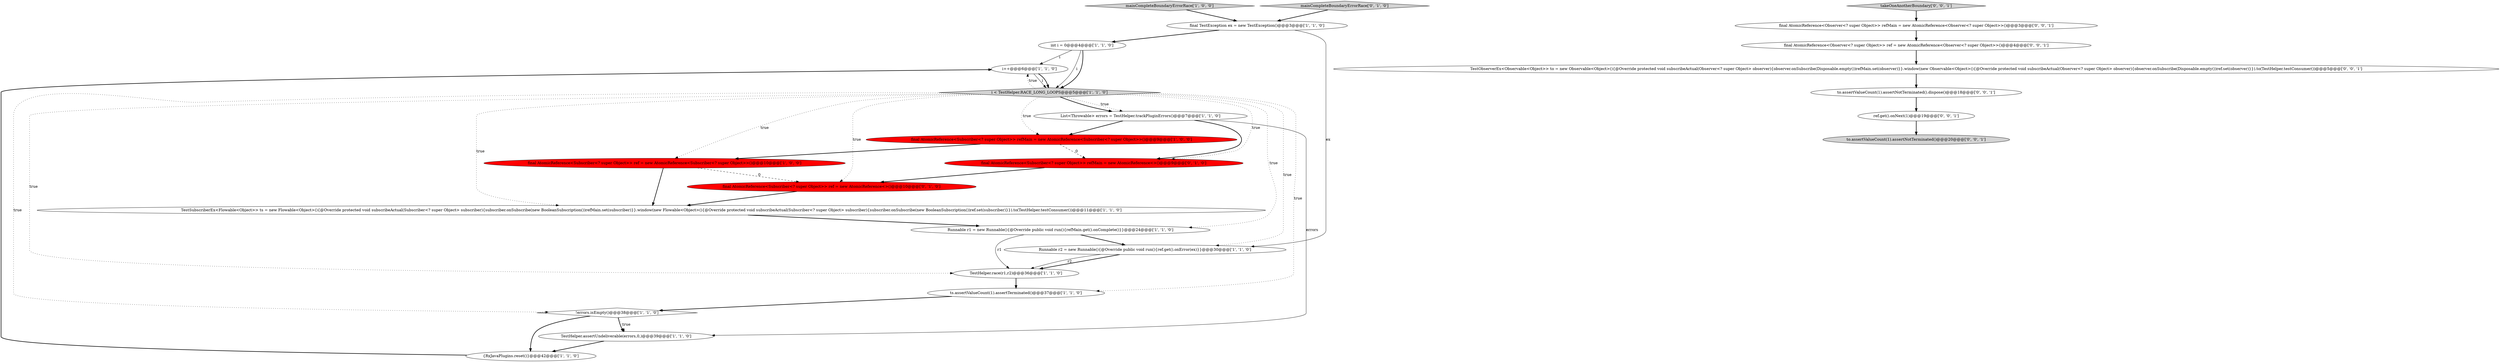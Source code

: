 digraph {
2 [style = filled, label = "int i = 0@@@4@@@['1', '1', '0']", fillcolor = white, shape = ellipse image = "AAA0AAABBB1BBB"];
13 [style = filled, label = "mainCompleteBoundaryErrorRace['1', '0', '0']", fillcolor = lightgray, shape = diamond image = "AAA0AAABBB1BBB"];
5 [style = filled, label = "i++@@@6@@@['1', '1', '0']", fillcolor = white, shape = ellipse image = "AAA0AAABBB1BBB"];
15 [style = filled, label = "TestHelper.race(r1,r2)@@@36@@@['1', '1', '0']", fillcolor = white, shape = ellipse image = "AAA0AAABBB1BBB"];
10 [style = filled, label = "Runnable r1 = new Runnable(){@Override public void run(){refMain.get().onComplete()}}@@@24@@@['1', '1', '0']", fillcolor = white, shape = ellipse image = "AAA0AAABBB1BBB"];
23 [style = filled, label = "takeOneAnotherBoundary['0', '0', '1']", fillcolor = lightgray, shape = diamond image = "AAA0AAABBB3BBB"];
0 [style = filled, label = "List<Throwable> errors = TestHelper.trackPluginErrors()@@@7@@@['1', '1', '0']", fillcolor = white, shape = ellipse image = "AAA0AAABBB1BBB"];
22 [style = filled, label = "ref.get().onNext(1)@@@19@@@['0', '0', '1']", fillcolor = white, shape = ellipse image = "AAA0AAABBB3BBB"];
21 [style = filled, label = "to.assertValueCount(1).assertNotTerminated().dispose()@@@18@@@['0', '0', '1']", fillcolor = white, shape = ellipse image = "AAA0AAABBB3BBB"];
16 [style = filled, label = "final AtomicReference<Subscriber<? super Object>> ref = new AtomicReference<>()@@@10@@@['0', '1', '0']", fillcolor = red, shape = ellipse image = "AAA1AAABBB2BBB"];
18 [style = filled, label = "mainCompleteBoundaryErrorRace['0', '1', '0']", fillcolor = lightgray, shape = diamond image = "AAA0AAABBB2BBB"];
3 [style = filled, label = "Runnable r2 = new Runnable(){@Override public void run(){ref.get().onError(ex)}}@@@30@@@['1', '1', '0']", fillcolor = white, shape = ellipse image = "AAA0AAABBB1BBB"];
25 [style = filled, label = "final AtomicReference<Observer<? super Object>> ref = new AtomicReference<Observer<? super Object>>()@@@4@@@['0', '0', '1']", fillcolor = white, shape = ellipse image = "AAA0AAABBB3BBB"];
6 [style = filled, label = "TestSubscriberEx<Flowable<Object>> ts = new Flowable<Object>(){@Override protected void subscribeActual(Subscriber<? super Object> subscriber){subscriber.onSubscribe(new BooleanSubscription())refMain.set(subscriber)}}.window(new Flowable<Object>(){@Override protected void subscribeActual(Subscriber<? super Object> subscriber){subscriber.onSubscribe(new BooleanSubscription())ref.set(subscriber)}}).to(TestHelper.testConsumer())@@@11@@@['1', '1', '0']", fillcolor = white, shape = ellipse image = "AAA0AAABBB1BBB"];
11 [style = filled, label = "final AtomicReference<Subscriber<? super Object>> ref = new AtomicReference<Subscriber<? super Object>>()@@@10@@@['1', '0', '0']", fillcolor = red, shape = ellipse image = "AAA1AAABBB1BBB"];
20 [style = filled, label = "TestObserverEx<Observable<Object>> to = new Observable<Object>(){@Override protected void subscribeActual(Observer<? super Object> observer){observer.onSubscribe(Disposable.empty())refMain.set(observer)}}.window(new Observable<Object>(){@Override protected void subscribeActual(Observer<? super Object> observer){observer.onSubscribe(Disposable.empty())ref.set(observer)}}).to(TestHelper.testConsumer())@@@5@@@['0', '0', '1']", fillcolor = white, shape = ellipse image = "AAA0AAABBB3BBB"];
14 [style = filled, label = "i < TestHelper.RACE_LONG_LOOPS@@@5@@@['1', '1', '0']", fillcolor = lightgray, shape = diamond image = "AAA0AAABBB1BBB"];
1 [style = filled, label = "{RxJavaPlugins.reset()}@@@42@@@['1', '1', '0']", fillcolor = white, shape = ellipse image = "AAA0AAABBB1BBB"];
4 [style = filled, label = "ts.assertValueCount(1).assertTerminated()@@@37@@@['1', '1', '0']", fillcolor = white, shape = ellipse image = "AAA0AAABBB1BBB"];
24 [style = filled, label = "final AtomicReference<Observer<? super Object>> refMain = new AtomicReference<Observer<? super Object>>()@@@3@@@['0', '0', '1']", fillcolor = white, shape = ellipse image = "AAA0AAABBB3BBB"];
17 [style = filled, label = "final AtomicReference<Subscriber<? super Object>> refMain = new AtomicReference<>()@@@9@@@['0', '1', '0']", fillcolor = red, shape = ellipse image = "AAA1AAABBB2BBB"];
12 [style = filled, label = "!errors.isEmpty()@@@38@@@['1', '1', '0']", fillcolor = white, shape = diamond image = "AAA0AAABBB1BBB"];
9 [style = filled, label = "final AtomicReference<Subscriber<? super Object>> refMain = new AtomicReference<Subscriber<? super Object>>()@@@9@@@['1', '0', '0']", fillcolor = red, shape = ellipse image = "AAA1AAABBB1BBB"];
7 [style = filled, label = "TestHelper.assertUndeliverable(errors,0,)@@@39@@@['1', '1', '0']", fillcolor = white, shape = ellipse image = "AAA0AAABBB1BBB"];
8 [style = filled, label = "final TestException ex = new TestException()@@@3@@@['1', '1', '0']", fillcolor = white, shape = ellipse image = "AAA0AAABBB1BBB"];
19 [style = filled, label = "to.assertValueCount(1).assertNotTerminated()@@@20@@@['0', '0', '1']", fillcolor = lightgray, shape = ellipse image = "AAA0AAABBB3BBB"];
1->5 [style = bold, label=""];
0->9 [style = bold, label=""];
7->1 [style = bold, label=""];
9->11 [style = bold, label=""];
14->12 [style = dotted, label="true"];
22->19 [style = bold, label=""];
14->0 [style = dotted, label="true"];
11->16 [style = dashed, label="0"];
0->17 [style = bold, label=""];
16->6 [style = bold, label=""];
11->6 [style = bold, label=""];
10->15 [style = solid, label="r1"];
5->14 [style = solid, label="i"];
10->3 [style = bold, label=""];
3->15 [style = bold, label=""];
5->14 [style = bold, label=""];
12->1 [style = bold, label=""];
12->7 [style = bold, label=""];
14->10 [style = dotted, label="true"];
20->21 [style = bold, label=""];
14->16 [style = dotted, label="true"];
14->17 [style = dotted, label="true"];
14->15 [style = dotted, label="true"];
25->20 [style = bold, label=""];
23->24 [style = bold, label=""];
14->5 [style = dotted, label="true"];
3->15 [style = solid, label="r2"];
14->0 [style = bold, label=""];
8->2 [style = bold, label=""];
21->22 [style = bold, label=""];
24->25 [style = bold, label=""];
6->10 [style = bold, label=""];
2->14 [style = solid, label="i"];
2->14 [style = bold, label=""];
0->7 [style = solid, label="errors"];
9->17 [style = dashed, label="0"];
15->4 [style = bold, label=""];
14->3 [style = dotted, label="true"];
4->12 [style = bold, label=""];
14->11 [style = dotted, label="true"];
8->3 [style = solid, label="ex"];
18->8 [style = bold, label=""];
14->9 [style = dotted, label="true"];
13->8 [style = bold, label=""];
14->4 [style = dotted, label="true"];
12->7 [style = dotted, label="true"];
2->5 [style = solid, label="i"];
17->16 [style = bold, label=""];
14->6 [style = dotted, label="true"];
}
